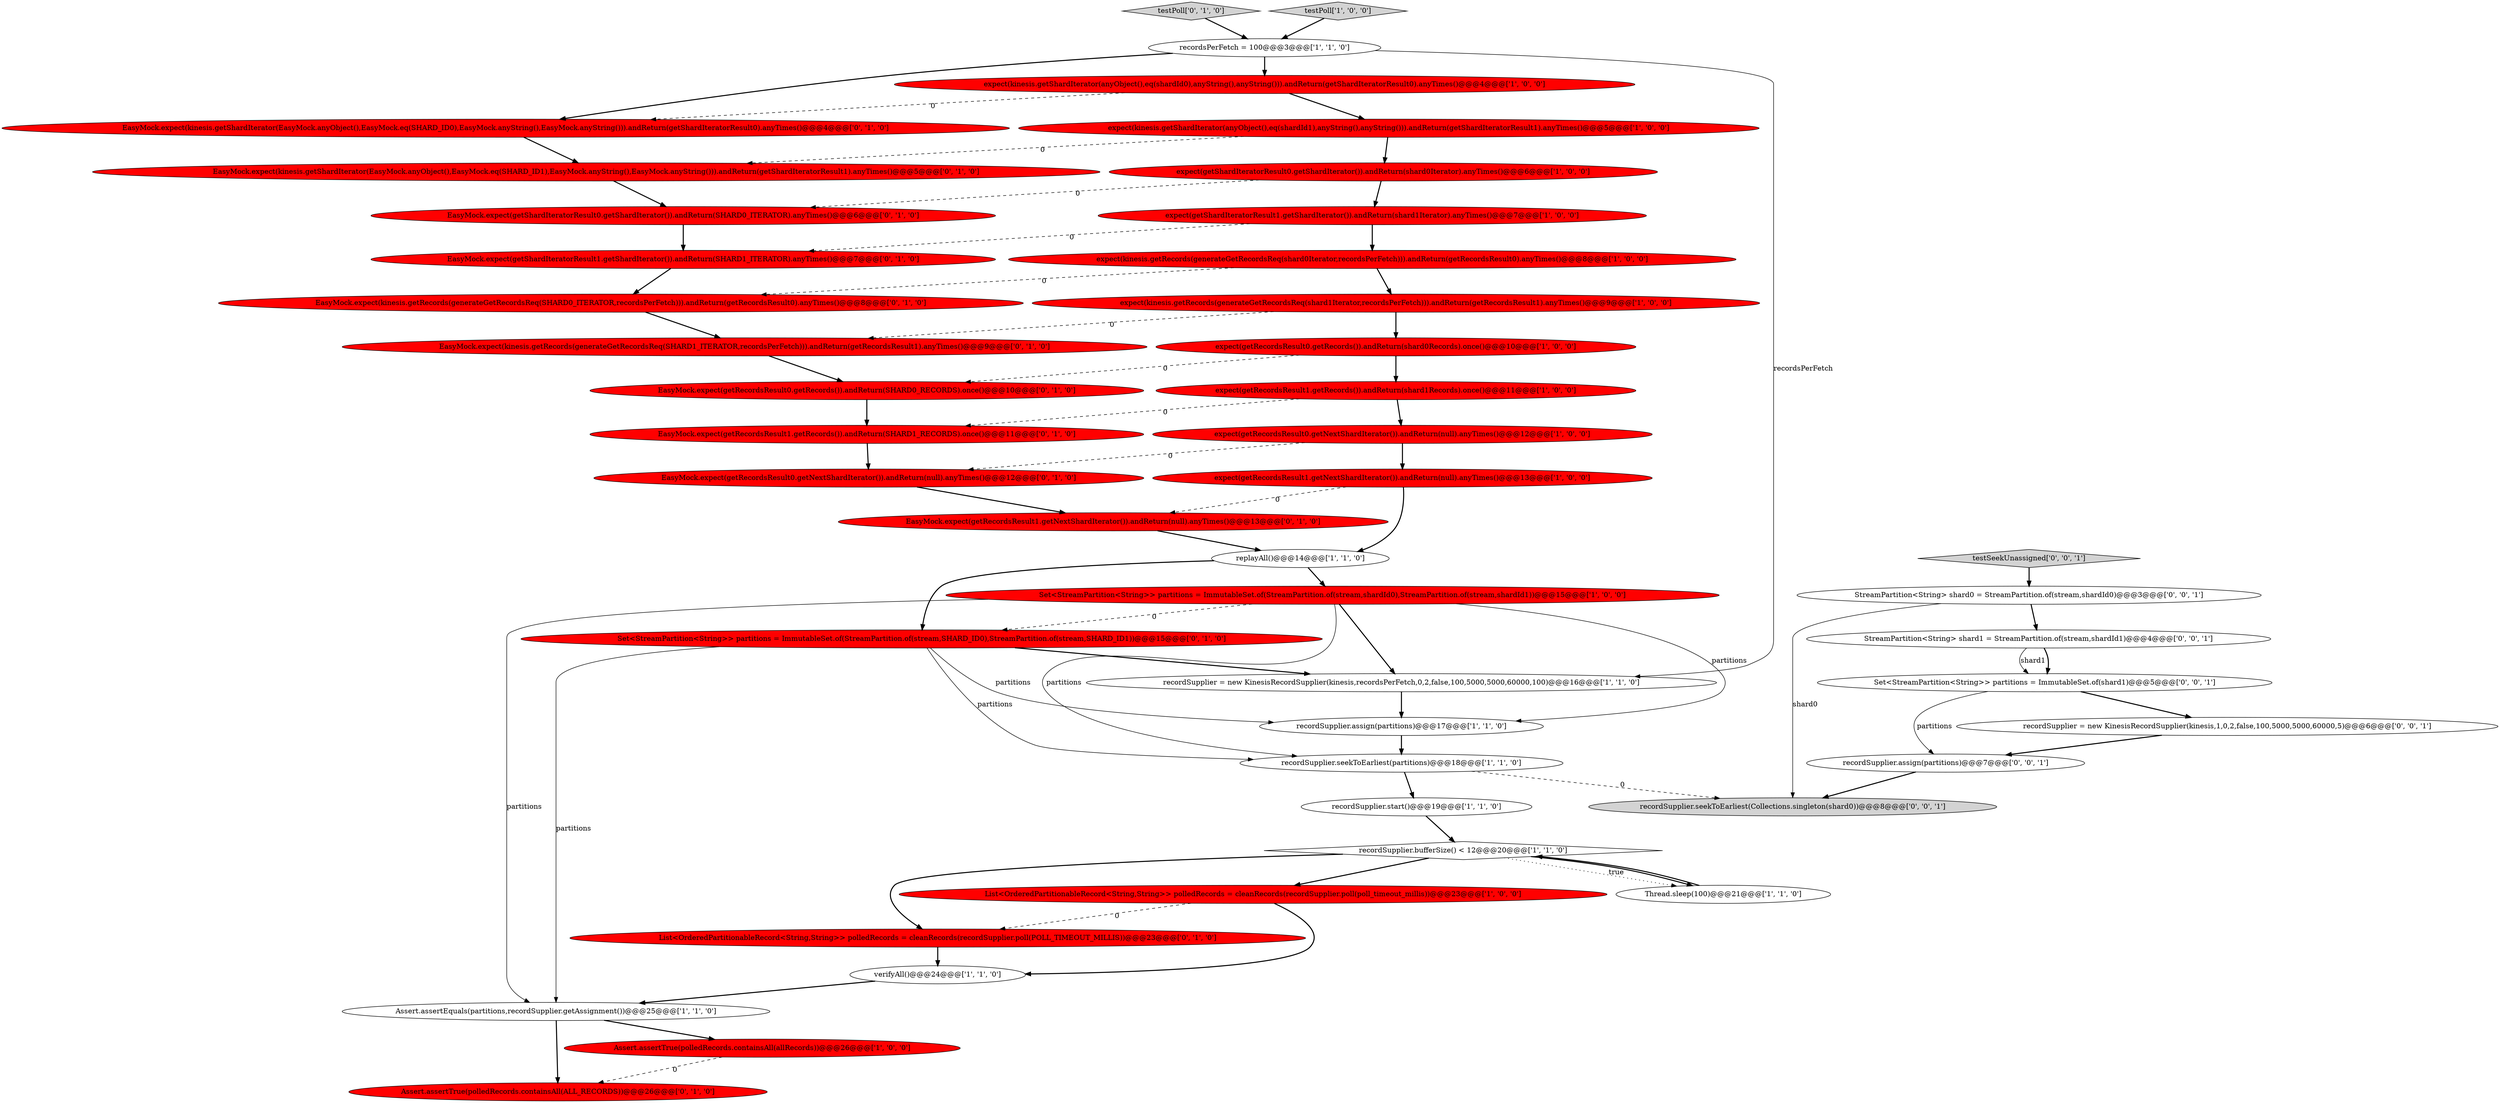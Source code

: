 digraph {
11 [style = filled, label = "expect(getRecordsResult1.getRecords()).andReturn(shard1Records).once()@@@11@@@['1', '0', '0']", fillcolor = red, shape = ellipse image = "AAA1AAABBB1BBB"];
25 [style = filled, label = "EasyMock.expect(kinesis.getShardIterator(EasyMock.anyObject(),EasyMock.eq(SHARD_ID0),EasyMock.anyString(),EasyMock.anyString())).andReturn(getShardIteratorResult0).anyTimes()@@@4@@@['0', '1', '0']", fillcolor = red, shape = ellipse image = "AAA1AAABBB2BBB"];
6 [style = filled, label = "List<OrderedPartitionableRecord<String,String>> polledRecords = cleanRecords(recordSupplier.poll(poll_timeout_millis))@@@23@@@['1', '0', '0']", fillcolor = red, shape = ellipse image = "AAA1AAABBB1BBB"];
33 [style = filled, label = "testPoll['0', '1', '0']", fillcolor = lightgray, shape = diamond image = "AAA0AAABBB2BBB"];
3 [style = filled, label = "expect(kinesis.getRecords(generateGetRecordsReq(shard1Iterator,recordsPerFetch))).andReturn(getRecordsResult1).anyTimes()@@@9@@@['1', '0', '0']", fillcolor = red, shape = ellipse image = "AAA1AAABBB1BBB"];
20 [style = filled, label = "recordSupplier.assign(partitions)@@@17@@@['1', '1', '0']", fillcolor = white, shape = ellipse image = "AAA0AAABBB1BBB"];
41 [style = filled, label = "recordSupplier = new KinesisRecordSupplier(kinesis,1,0,2,false,100,5000,5000,60000,5)@@@6@@@['0', '0', '1']", fillcolor = white, shape = ellipse image = "AAA0AAABBB3BBB"];
23 [style = filled, label = "verifyAll()@@@24@@@['1', '1', '0']", fillcolor = white, shape = ellipse image = "AAA0AAABBB1BBB"];
14 [style = filled, label = "replayAll()@@@14@@@['1', '1', '0']", fillcolor = white, shape = ellipse image = "AAA0AAABBB1BBB"];
36 [style = filled, label = "EasyMock.expect(getShardIteratorResult1.getShardIterator()).andReturn(SHARD1_ITERATOR).anyTimes()@@@7@@@['0', '1', '0']", fillcolor = red, shape = ellipse image = "AAA1AAABBB2BBB"];
28 [style = filled, label = "Assert.assertTrue(polledRecords.containsAll(ALL_RECORDS))@@@26@@@['0', '1', '0']", fillcolor = red, shape = ellipse image = "AAA1AAABBB2BBB"];
16 [style = filled, label = "expect(kinesis.getRecords(generateGetRecordsReq(shard0Iterator,recordsPerFetch))).andReturn(getRecordsResult0).anyTimes()@@@8@@@['1', '0', '0']", fillcolor = red, shape = ellipse image = "AAA1AAABBB1BBB"];
8 [style = filled, label = "recordSupplier.start()@@@19@@@['1', '1', '0']", fillcolor = white, shape = ellipse image = "AAA0AAABBB1BBB"];
5 [style = filled, label = "expect(getRecordsResult1.getNextShardIterator()).andReturn(null).anyTimes()@@@13@@@['1', '0', '0']", fillcolor = red, shape = ellipse image = "AAA1AAABBB1BBB"];
27 [style = filled, label = "EasyMock.expect(getRecordsResult1.getRecords()).andReturn(SHARD1_RECORDS).once()@@@11@@@['0', '1', '0']", fillcolor = red, shape = ellipse image = "AAA1AAABBB2BBB"];
31 [style = filled, label = "EasyMock.expect(kinesis.getRecords(generateGetRecordsReq(SHARD0_ITERATOR,recordsPerFetch))).andReturn(getRecordsResult0).anyTimes()@@@8@@@['0', '1', '0']", fillcolor = red, shape = ellipse image = "AAA1AAABBB2BBB"];
43 [style = filled, label = "Set<StreamPartition<String>> partitions = ImmutableSet.of(shard1)@@@5@@@['0', '0', '1']", fillcolor = white, shape = ellipse image = "AAA0AAABBB3BBB"];
0 [style = filled, label = "recordSupplier = new KinesisRecordSupplier(kinesis,recordsPerFetch,0,2,false,100,5000,5000,60000,100)@@@16@@@['1', '1', '0']", fillcolor = white, shape = ellipse image = "AAA0AAABBB1BBB"];
26 [style = filled, label = "EasyMock.expect(kinesis.getShardIterator(EasyMock.anyObject(),EasyMock.eq(SHARD_ID1),EasyMock.anyString(),EasyMock.anyString())).andReturn(getShardIteratorResult1).anyTimes()@@@5@@@['0', '1', '0']", fillcolor = red, shape = ellipse image = "AAA1AAABBB2BBB"];
21 [style = filled, label = "Assert.assertTrue(polledRecords.containsAll(allRecords))@@@26@@@['1', '0', '0']", fillcolor = red, shape = ellipse image = "AAA1AAABBB1BBB"];
35 [style = filled, label = "Set<StreamPartition<String>> partitions = ImmutableSet.of(StreamPartition.of(stream,SHARD_ID0),StreamPartition.of(stream,SHARD_ID1))@@@15@@@['0', '1', '0']", fillcolor = red, shape = ellipse image = "AAA1AAABBB2BBB"];
30 [style = filled, label = "List<OrderedPartitionableRecord<String,String>> polledRecords = cleanRecords(recordSupplier.poll(POLL_TIMEOUT_MILLIS))@@@23@@@['0', '1', '0']", fillcolor = red, shape = ellipse image = "AAA1AAABBB2BBB"];
9 [style = filled, label = "expect(getShardIteratorResult1.getShardIterator()).andReturn(shard1Iterator).anyTimes()@@@7@@@['1', '0', '0']", fillcolor = red, shape = ellipse image = "AAA1AAABBB1BBB"];
29 [style = filled, label = "EasyMock.expect(getRecordsResult0.getRecords()).andReturn(SHARD0_RECORDS).once()@@@10@@@['0', '1', '0']", fillcolor = red, shape = ellipse image = "AAA1AAABBB2BBB"];
15 [style = filled, label = "recordSupplier.bufferSize() < 12@@@20@@@['1', '1', '0']", fillcolor = white, shape = diamond image = "AAA0AAABBB1BBB"];
12 [style = filled, label = "expect(getRecordsResult0.getRecords()).andReturn(shard0Records).once()@@@10@@@['1', '0', '0']", fillcolor = red, shape = ellipse image = "AAA1AAABBB1BBB"];
18 [style = filled, label = "recordsPerFetch = 100@@@3@@@['1', '1', '0']", fillcolor = white, shape = ellipse image = "AAA0AAABBB1BBB"];
38 [style = filled, label = "StreamPartition<String> shard0 = StreamPartition.of(stream,shardId0)@@@3@@@['0', '0', '1']", fillcolor = white, shape = ellipse image = "AAA0AAABBB3BBB"];
4 [style = filled, label = "expect(getShardIteratorResult0.getShardIterator()).andReturn(shard0Iterator).anyTimes()@@@6@@@['1', '0', '0']", fillcolor = red, shape = ellipse image = "AAA1AAABBB1BBB"];
2 [style = filled, label = "Assert.assertEquals(partitions,recordSupplier.getAssignment())@@@25@@@['1', '1', '0']", fillcolor = white, shape = ellipse image = "AAA0AAABBB1BBB"];
24 [style = filled, label = "EasyMock.expect(kinesis.getRecords(generateGetRecordsReq(SHARD1_ITERATOR,recordsPerFetch))).andReturn(getRecordsResult1).anyTimes()@@@9@@@['0', '1', '0']", fillcolor = red, shape = ellipse image = "AAA1AAABBB2BBB"];
44 [style = filled, label = "testSeekUnassigned['0', '0', '1']", fillcolor = lightgray, shape = diamond image = "AAA0AAABBB3BBB"];
22 [style = filled, label = "expect(kinesis.getShardIterator(anyObject(),eq(shardId0),anyString(),anyString())).andReturn(getShardIteratorResult0).anyTimes()@@@4@@@['1', '0', '0']", fillcolor = red, shape = ellipse image = "AAA1AAABBB1BBB"];
32 [style = filled, label = "EasyMock.expect(getRecordsResult1.getNextShardIterator()).andReturn(null).anyTimes()@@@13@@@['0', '1', '0']", fillcolor = red, shape = ellipse image = "AAA1AAABBB2BBB"];
13 [style = filled, label = "expect(kinesis.getShardIterator(anyObject(),eq(shardId1),anyString(),anyString())).andReturn(getShardIteratorResult1).anyTimes()@@@5@@@['1', '0', '0']", fillcolor = red, shape = ellipse image = "AAA1AAABBB1BBB"];
39 [style = filled, label = "recordSupplier.assign(partitions)@@@7@@@['0', '0', '1']", fillcolor = white, shape = ellipse image = "AAA0AAABBB3BBB"];
19 [style = filled, label = "expect(getRecordsResult0.getNextShardIterator()).andReturn(null).anyTimes()@@@12@@@['1', '0', '0']", fillcolor = red, shape = ellipse image = "AAA1AAABBB1BBB"];
37 [style = filled, label = "EasyMock.expect(getRecordsResult0.getNextShardIterator()).andReturn(null).anyTimes()@@@12@@@['0', '1', '0']", fillcolor = red, shape = ellipse image = "AAA1AAABBB2BBB"];
40 [style = filled, label = "recordSupplier.seekToEarliest(Collections.singleton(shard0))@@@8@@@['0', '0', '1']", fillcolor = lightgray, shape = ellipse image = "AAA0AAABBB3BBB"];
42 [style = filled, label = "StreamPartition<String> shard1 = StreamPartition.of(stream,shardId1)@@@4@@@['0', '0', '1']", fillcolor = white, shape = ellipse image = "AAA0AAABBB3BBB"];
7 [style = filled, label = "testPoll['1', '0', '0']", fillcolor = lightgray, shape = diamond image = "AAA0AAABBB1BBB"];
1 [style = filled, label = "Set<StreamPartition<String>> partitions = ImmutableSet.of(StreamPartition.of(stream,shardId0),StreamPartition.of(stream,shardId1))@@@15@@@['1', '0', '0']", fillcolor = red, shape = ellipse image = "AAA1AAABBB1BBB"];
10 [style = filled, label = "recordSupplier.seekToEarliest(partitions)@@@18@@@['1', '1', '0']", fillcolor = white, shape = ellipse image = "AAA0AAABBB1BBB"];
34 [style = filled, label = "EasyMock.expect(getShardIteratorResult0.getShardIterator()).andReturn(SHARD0_ITERATOR).anyTimes()@@@6@@@['0', '1', '0']", fillcolor = red, shape = ellipse image = "AAA1AAABBB2BBB"];
17 [style = filled, label = "Thread.sleep(100)@@@21@@@['1', '1', '0']", fillcolor = white, shape = ellipse image = "AAA0AAABBB1BBB"];
9->36 [style = dashed, label="0"];
4->9 [style = bold, label=""];
16->3 [style = bold, label=""];
35->10 [style = solid, label="partitions"];
42->43 [style = bold, label=""];
8->15 [style = bold, label=""];
18->0 [style = solid, label="recordsPerFetch"];
22->25 [style = dashed, label="0"];
35->2 [style = solid, label="partitions"];
16->31 [style = dashed, label="0"];
14->35 [style = bold, label=""];
1->35 [style = dashed, label="0"];
21->28 [style = dashed, label="0"];
6->23 [style = bold, label=""];
31->24 [style = bold, label=""];
26->34 [style = bold, label=""];
36->31 [style = bold, label=""];
12->11 [style = bold, label=""];
30->23 [style = bold, label=""];
35->20 [style = solid, label="partitions"];
43->39 [style = solid, label="partitions"];
3->24 [style = dashed, label="0"];
32->14 [style = bold, label=""];
15->6 [style = bold, label=""];
24->29 [style = bold, label=""];
1->0 [style = bold, label=""];
15->30 [style = bold, label=""];
3->12 [style = bold, label=""];
5->14 [style = bold, label=""];
11->19 [style = bold, label=""];
1->20 [style = solid, label="partitions"];
38->42 [style = bold, label=""];
1->2 [style = solid, label="partitions"];
13->26 [style = dashed, label="0"];
9->16 [style = bold, label=""];
44->38 [style = bold, label=""];
14->1 [style = bold, label=""];
20->10 [style = bold, label=""];
15->17 [style = dotted, label="true"];
38->40 [style = solid, label="shard0"];
19->5 [style = bold, label=""];
5->32 [style = dashed, label="0"];
29->27 [style = bold, label=""];
15->17 [style = bold, label=""];
27->37 [style = bold, label=""];
35->0 [style = bold, label=""];
18->22 [style = bold, label=""];
10->40 [style = dashed, label="0"];
10->8 [style = bold, label=""];
33->18 [style = bold, label=""];
2->21 [style = bold, label=""];
39->40 [style = bold, label=""];
34->36 [style = bold, label=""];
25->26 [style = bold, label=""];
4->34 [style = dashed, label="0"];
12->29 [style = dashed, label="0"];
17->15 [style = bold, label=""];
18->25 [style = bold, label=""];
7->18 [style = bold, label=""];
37->32 [style = bold, label=""];
43->41 [style = bold, label=""];
0->20 [style = bold, label=""];
6->30 [style = dashed, label="0"];
23->2 [style = bold, label=""];
11->27 [style = dashed, label="0"];
41->39 [style = bold, label=""];
2->28 [style = bold, label=""];
19->37 [style = dashed, label="0"];
42->43 [style = solid, label="shard1"];
22->13 [style = bold, label=""];
1->10 [style = solid, label="partitions"];
13->4 [style = bold, label=""];
}
